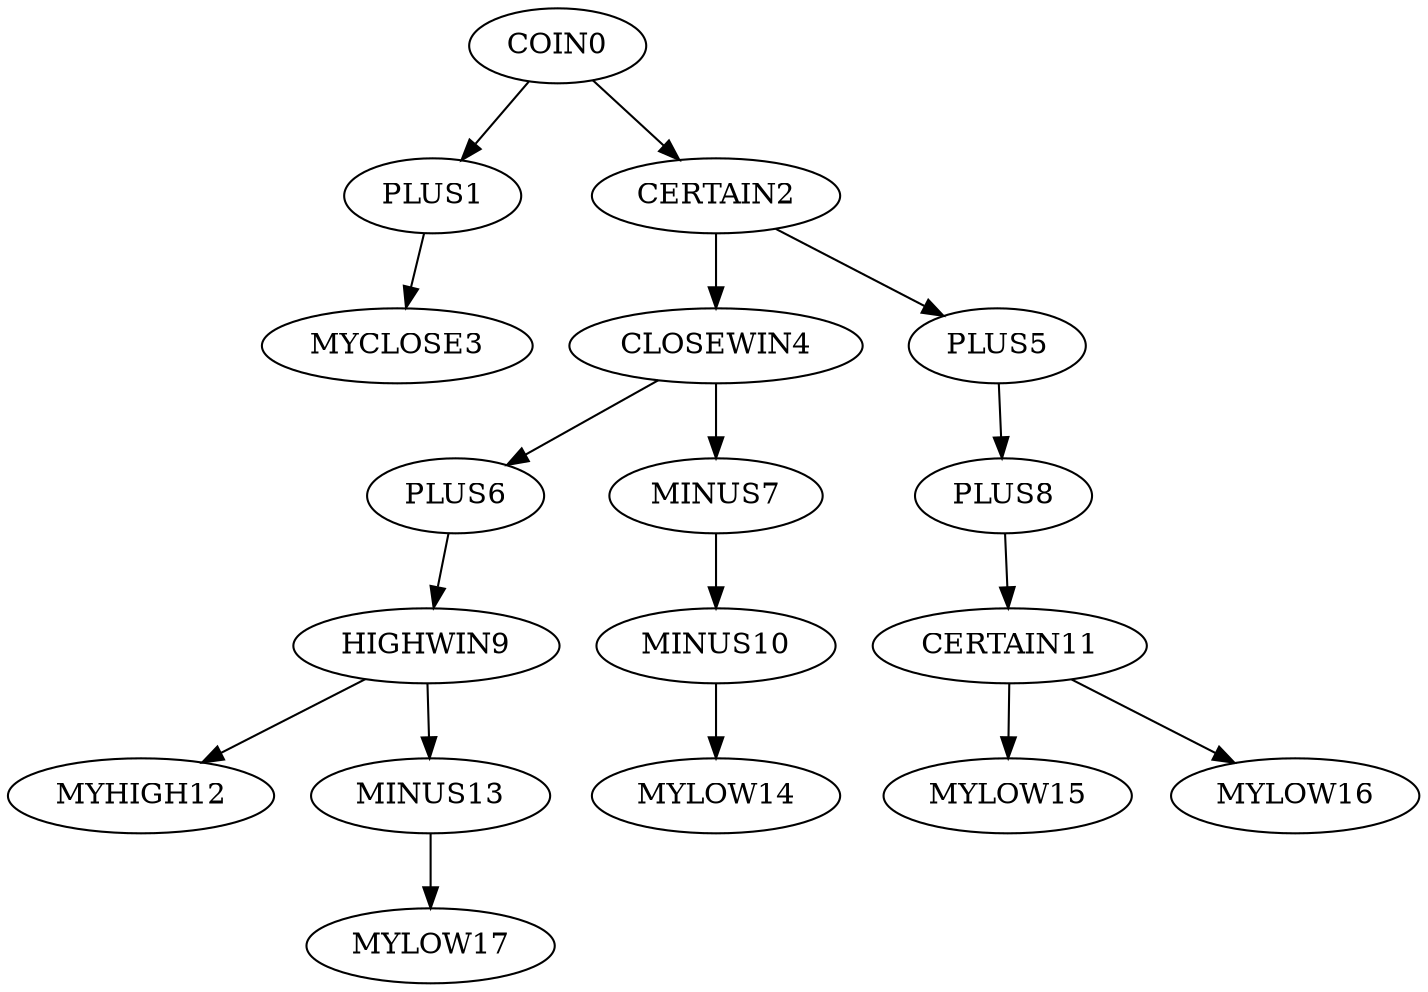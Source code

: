 digraph T {
	COIN0 -> PLUS1;
	COIN0 -> CERTAIN2;
	PLUS1 -> MYCLOSE3;
	CERTAIN2 -> CLOSEWIN4;
	CERTAIN2 -> PLUS5;
	CLOSEWIN4 -> PLUS6;
	CLOSEWIN4 -> MINUS7;
	PLUS5 -> PLUS8;
	PLUS6 -> HIGHWIN9;
	MINUS7 -> MINUS10;
	PLUS8 -> CERTAIN11;
	HIGHWIN9 -> MYHIGH12;
	HIGHWIN9 -> MINUS13;
	MINUS10 -> MYLOW14;
	CERTAIN11 -> MYLOW15;
	CERTAIN11 -> MYLOW16;
	MINUS13 -> MYLOW17;
}